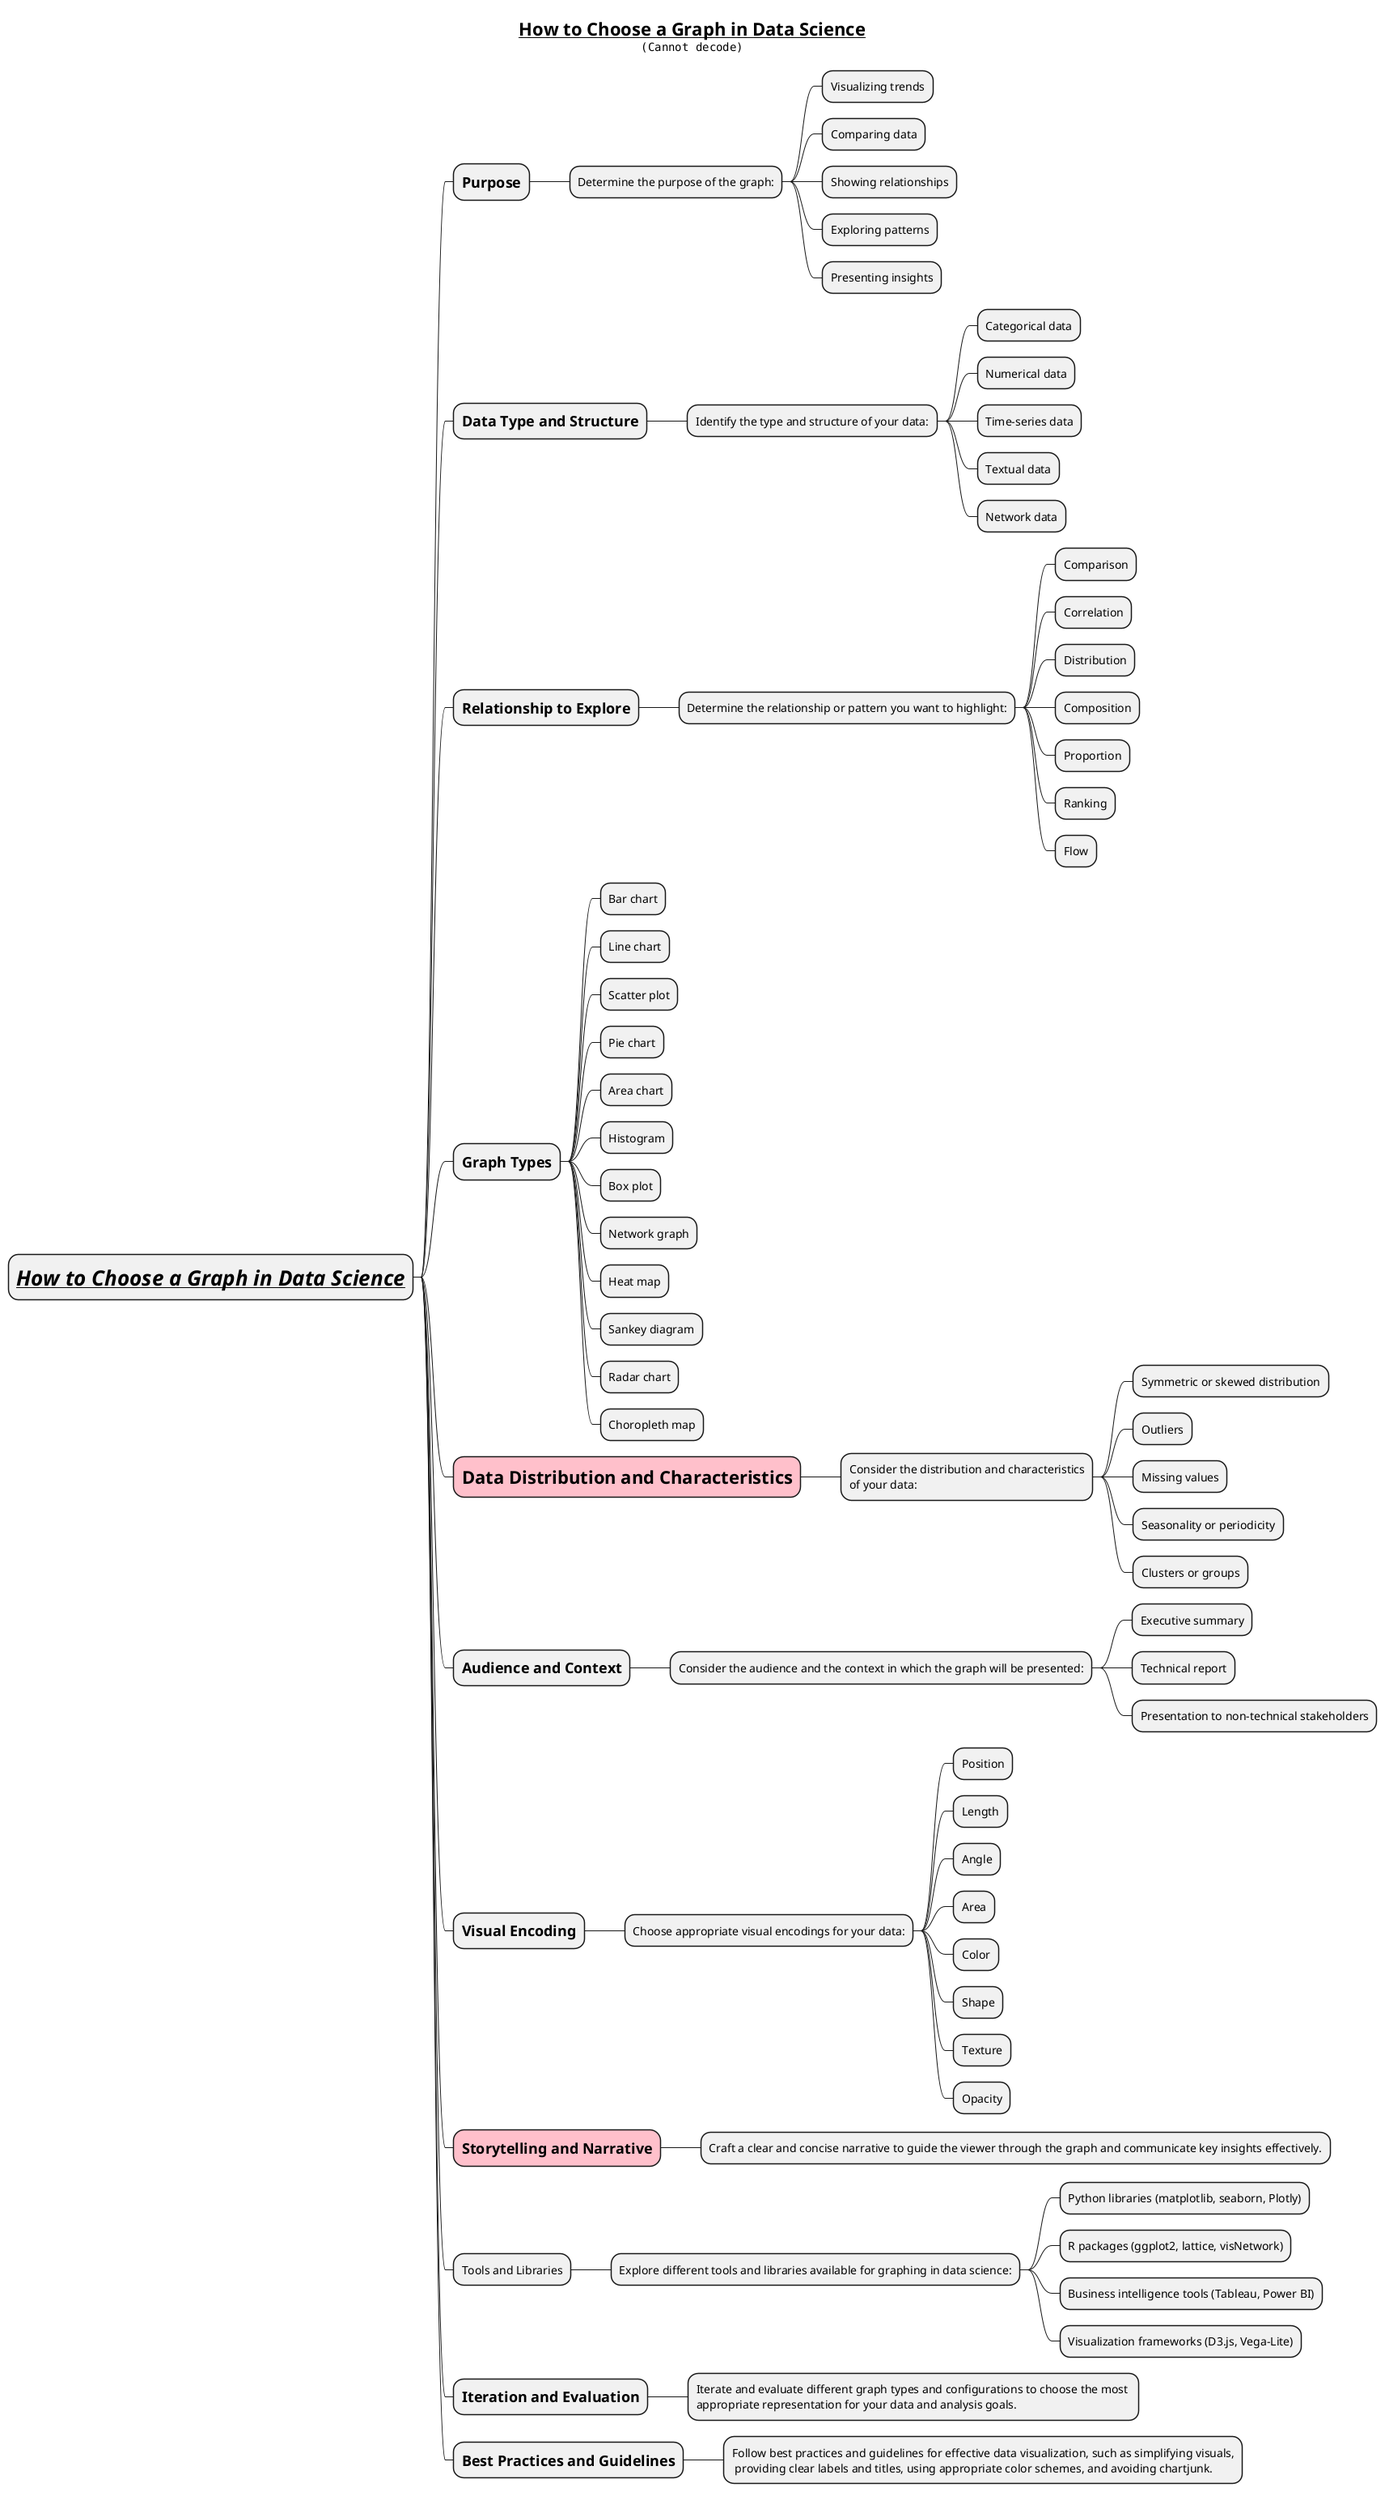 @startmindmap
title =__How to Choose a Graph in Data Science__\n<img:images/core_principles-of-data-visualization.png>

* =//__How to Choose a Graph in Data Science__//
** =Purpose
*** Determine the purpose of the graph:
**** Visualizing trends
**** Comparing data
**** Showing relationships
**** Exploring patterns
**** Presenting insights

** =Data Type and Structure
*** Identify the type and structure of your data:
**** Categorical data
**** Numerical data
**** Time-series data
**** Textual data
**** Network data

** =Relationship to Explore
*** Determine the relationship or pattern you want to highlight:
**** Comparison
**** Correlation
**** Distribution
**** Composition
**** Proportion
**** Ranking
**** Flow

** =Graph Types
*** Bar chart
*** Line chart
*** Scatter plot
*** Pie chart
*** Area chart
*** Histogram
*** Box plot
*** Network graph
*** Heat map
*** Sankey diagram
*** Radar chart
*** Choropleth map

**[#pink] =**Data Distribution and Characteristics**
*** Consider the distribution and characteristics\nof your data:
**** Symmetric or skewed distribution
**** Outliers
**** Missing values
**** Seasonality or periodicity
**** Clusters or groups

** =Audience and Context
*** Consider the audience and the context in which the graph will be presented:
**** Executive summary
**** Technical report
**** Presentation to non-technical stakeholders

** =Visual Encoding
*** Choose appropriate visual encodings for your data:
**** Position
**** Length
**** Angle
**** Area
**** Color
**** Shape
**** Texture
**** Opacity

**[#pink] =Storytelling and Narrative
*** Craft a clear and concise narrative to guide the viewer through the graph and communicate key insights effectively.

** Tools and Libraries
*** Explore different tools and libraries available for graphing in data science:
**** Python libraries (matplotlib, seaborn, Plotly)
**** R packages (ggplot2, lattice, visNetwork)
**** Business intelligence tools (Tableau, Power BI)
**** Visualization frameworks (D3.js, Vega-Lite)

** =Iteration and Evaluation
*** Iterate and evaluate different graph types and configurations to choose the most \nappropriate representation for your data and analysis goals.

** =Best Practices and Guidelines
*** Follow best practices and guidelines for effective data visualization, such as simplifying visuals,\n providing clear labels and titles, using appropriate color schemes, and avoiding chartjunk.

@endmindmap
